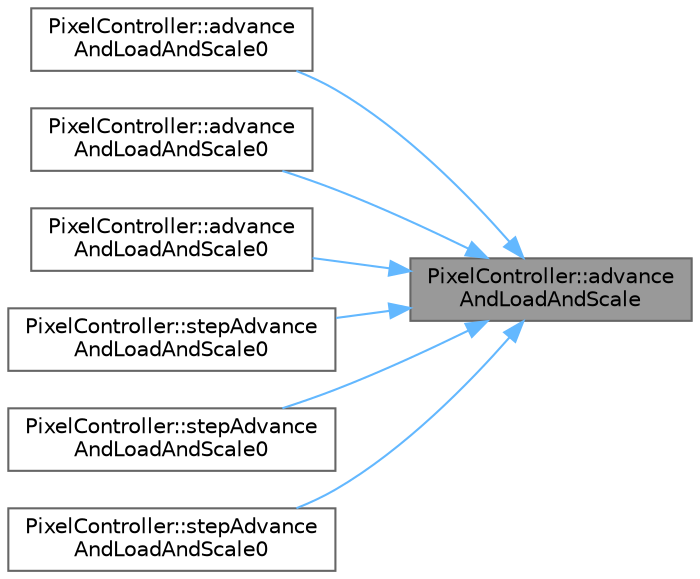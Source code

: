digraph "PixelController::advanceAndLoadAndScale"
{
 // LATEX_PDF_SIZE
  bgcolor="transparent";
  edge [fontname=Helvetica,fontsize=10,labelfontname=Helvetica,labelfontsize=10];
  node [fontname=Helvetica,fontsize=10,shape=box,height=0.2,width=0.4];
  rankdir="RL";
  Node1 [id="Node000001",label="PixelController::advance\lAndLoadAndScale",height=0.2,width=0.4,color="gray40", fillcolor="grey60", style="filled", fontcolor="black",tooltip="A version of loadAndScale() that advances the output data pointer."];
  Node1 -> Node2 [id="edge1_Node000001_Node000002",dir="back",color="steelblue1",style="solid",tooltip=" "];
  Node2 [id="Node000002",label="PixelController::advance\lAndLoadAndScale0",height=0.2,width=0.4,color="grey40", fillcolor="white", style="filled",URL="$d0/dee/struct_pixel_controller.html#aa6a77bc5cd442a95a4f36b3c39d09f6e",tooltip="non-template alias of advanceAndLoadAndScale<0>()"];
  Node1 -> Node3 [id="edge2_Node000001_Node000003",dir="back",color="steelblue1",style="solid",tooltip=" "];
  Node3 [id="Node000003",label="PixelController::advance\lAndLoadAndScale0",height=0.2,width=0.4,color="grey40", fillcolor="white", style="filled",URL="$d0/dee/struct_pixel_controller.html#a9b3aad7f0649ea0d87e2ac243a6ede89",tooltip="non-template alias of advanceAndLoadAndScale<0>()"];
  Node1 -> Node4 [id="edge3_Node000001_Node000004",dir="back",color="steelblue1",style="solid",tooltip=" "];
  Node4 [id="Node000004",label="PixelController::advance\lAndLoadAndScale0",height=0.2,width=0.4,color="grey40", fillcolor="white", style="filled",URL="$d0/dee/struct_pixel_controller.html#a5ed1cdb992788946f8aa585e014491fa",tooltip="non-template alias of advanceAndLoadAndScale<0>()"];
  Node1 -> Node5 [id="edge4_Node000001_Node000005",dir="back",color="steelblue1",style="solid",tooltip=" "];
  Node5 [id="Node000005",label="PixelController::stepAdvance\lAndLoadAndScale0",height=0.2,width=0.4,color="grey40", fillcolor="white", style="filled",URL="$d0/dee/struct_pixel_controller.html#a0b169100513e0e2fe996401a8f653688",tooltip="stepDithering() and advanceAndLoadAndScale0()"];
  Node1 -> Node6 [id="edge5_Node000001_Node000006",dir="back",color="steelblue1",style="solid",tooltip=" "];
  Node6 [id="Node000006",label="PixelController::stepAdvance\lAndLoadAndScale0",height=0.2,width=0.4,color="grey40", fillcolor="white", style="filled",URL="$d0/dee/struct_pixel_controller.html#a1fd9d16856c759d9fe45025464eae1de",tooltip="stepDithering() and advanceAndLoadAndScale0()"];
  Node1 -> Node7 [id="edge6_Node000001_Node000007",dir="back",color="steelblue1",style="solid",tooltip=" "];
  Node7 [id="Node000007",label="PixelController::stepAdvance\lAndLoadAndScale0",height=0.2,width=0.4,color="grey40", fillcolor="white", style="filled",URL="$d0/dee/struct_pixel_controller.html#acb4a76e70b987649e50290f68648e9d6",tooltip="stepDithering() and advanceAndLoadAndScale0()"];
}
